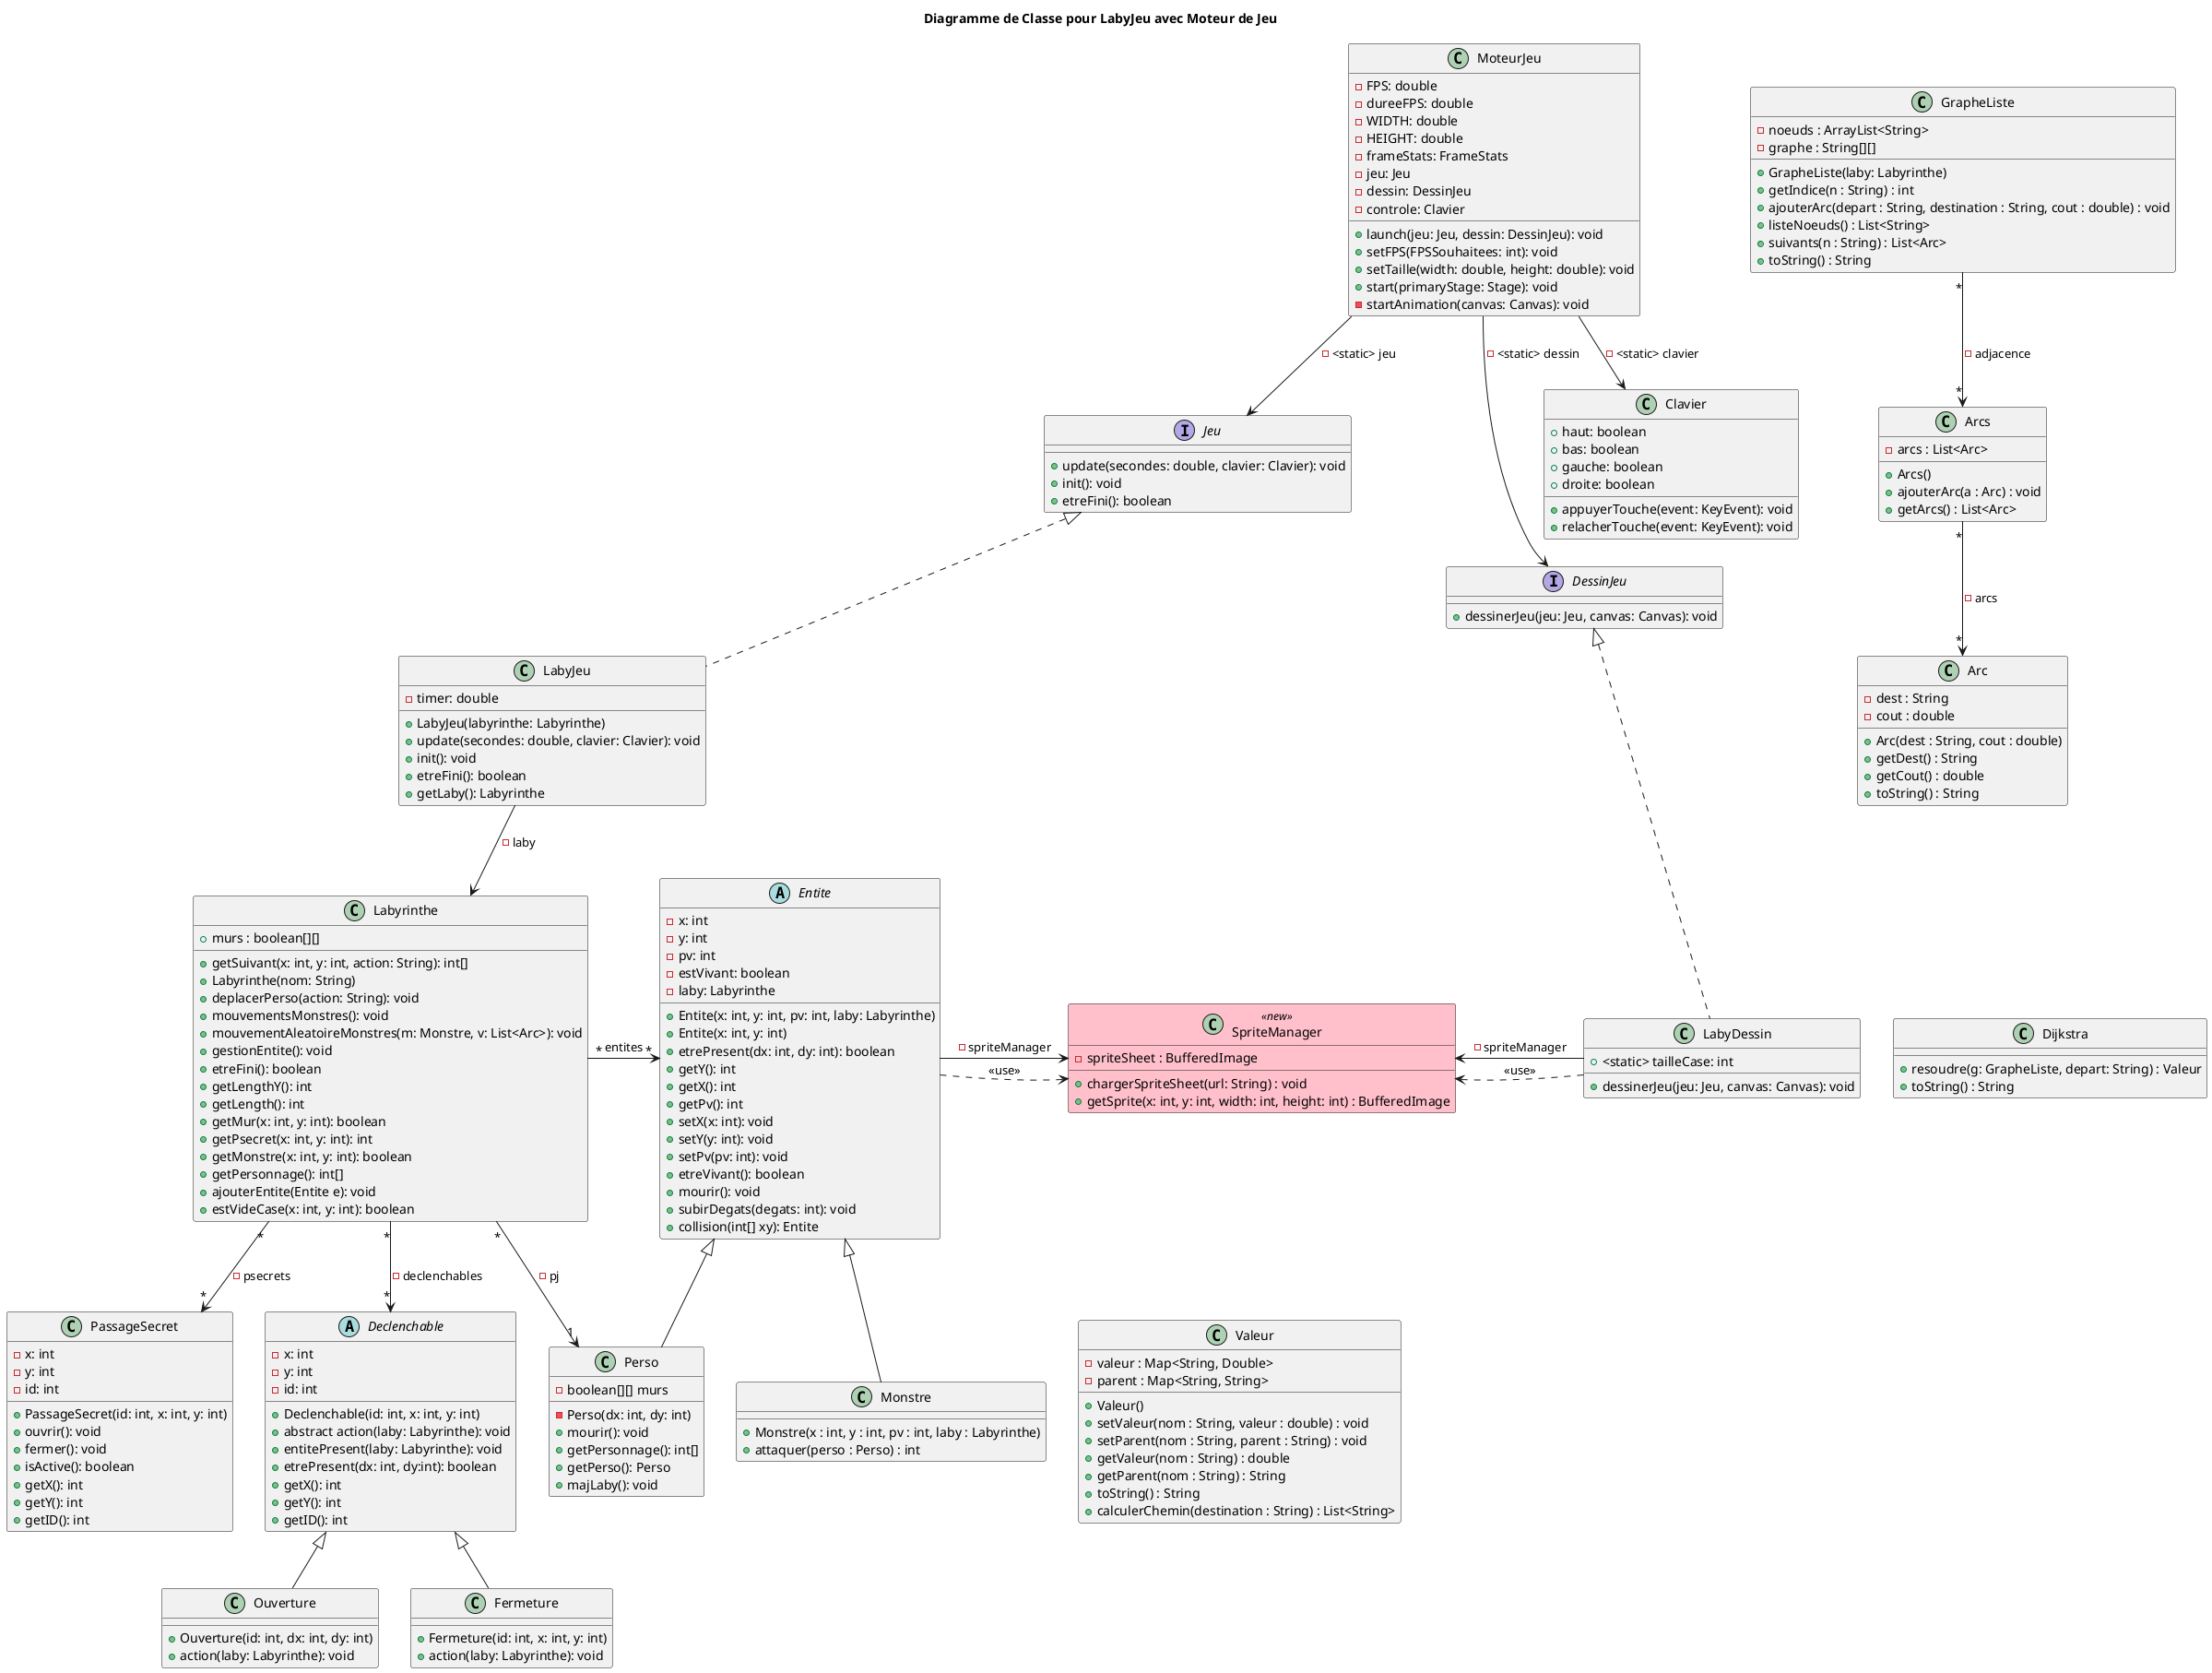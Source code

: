 @startuml
title Diagramme de Classe pour LabyJeu avec Moteur de Jeu

interface Jeu {
    +update(secondes: double, clavier: Clavier): void
    +init(): void
    +etreFini(): boolean
}

class LabyJeu {
    -timer: double

    +LabyJeu(labyrinthe: Labyrinthe)
    +update(secondes: double, clavier: Clavier): void
    +init(): void
    +etreFini(): boolean
    +getLaby(): Labyrinthe
}

interface DessinJeu {
    +dessinerJeu(jeu: Jeu, canvas: Canvas): void
}

class LabyDessin {
    +<static> tailleCase: int
    +dessinerJeu(jeu: Jeu, canvas: Canvas): void
}

class Labyrinthe {
    +murs : boolean[][]


    +getSuivant(x: int, y: int, action: String): int[]
    +Labyrinthe(nom: String)
    +deplacerPerso(action: String): void
    +mouvementsMonstres(): void
    +mouvementAleatoireMonstres(m: Monstre, v: List<Arc>): void
    +gestionEntite(): void
    +etreFini(): boolean
    +getLengthY(): int
    +getLength(): int
    +getMur(x: int, y: int): boolean
    +getPsecret(x: int, y: int): int
    +getMonstre(x: int, y: int): boolean
    +getPersonnage(): int[]
    +ajouterEntite(Entite e): void
    +estVideCase(x: int, y: int): boolean
}

class Clavier {
    +haut: boolean
    +bas: boolean
    +gauche: boolean
    +droite: boolean
    +appuyerTouche(event: KeyEvent): void
    +relacherTouche(event: KeyEvent): void
}

class MoteurJeu {
    -FPS: double
    -dureeFPS: double
    -WIDTH: double
    -HEIGHT: double
    -frameStats: FrameStats
    -jeu: Jeu
    -dessin: DessinJeu
    -controle: Clavier
    +launch(jeu: Jeu, dessin: DessinJeu): void
    +setFPS(FPSSouhaitees: int): void
    +setTaille(width: double, height: double): void
    +start(primaryStage: Stage): void
    -startAnimation(canvas: Canvas): void
}
class Monstre{
    + Monstre(x : int, y : int, pv : int, laby : Labyrinthe)
    + attaquer(perso : Perso) : int
             }
class Perso {
    -boolean[][] murs
    -Perso(dx: int, dy: int)
    +mourir(): void
    +getPersonnage(): int[]
    +getPerso(): Perso
    +majLaby(): void
}

abstract class Declenchable {
    -x: int
    -y: int
    -id: int
    +Declenchable(id: int, x: int, y: int)
    +abstract action(laby: Labyrinthe): void
    +entitePresent(laby: Labyrinthe): void
    +etrePresent(dx: int, dy:int): boolean
    +getX(): int
    +getY(): int
    +getID(): int
}

class PassageSecret{
    -x: int
    -y: int
    -id: int
    +PassageSecret(id: int, x: int, y: int)
    +ouvrir(): void
    +fermer(): void
    +isActive(): boolean
    +getX(): int
    +getY(): int
    +getID(): int
}

class Ouverture{
    +Ouverture(id: int, dx: int, dy: int)
    +action(laby: Labyrinthe): void
}

class Fermeture{
    +Fermeture(id: int, x: int, y: int)
    +action(laby: Labyrinthe): void
}

abstract class Entite{
    -x: int
    -y: int
    -pv: int
    -estVivant: boolean
    -laby: Labyrinthe
    +Entite(x: int, y: int, pv: int, laby: Labyrinthe)
    +Entite(x: int, y: int)
    +etrePresent(dx: int, dy: int): boolean
    +getY(): int
    +getX(): int
    +getPv(): int
    +setX(x: int): void
    +setY(y: int): void
    +setPv(pv: int): void
    +etreVivant(): boolean
    +mourir(): void
    +subirDegats(degats: int): void
    +collision(int[] xy): Entite
}

class Arc{
    - dest : String
    - cout : double

    + Arc(dest : String, cout : double)
    + getDest() : String
    + getCout() : double
    + toString() : String
}
class Arcs{
        - arcs : List<Arc>

        + Arcs()
        + ajouterArc(a : Arc) : void
        + getArcs() : List<Arc>
    }


class Dijkstra{
    +resoudre(g: GrapheListe, depart: String) : Valeur
    +toString() : String
              }
class GrapheListe{
    - noeuds : ArrayList<String>
    - graphe : String[][]

    + GrapheListe(laby: Labyrinthe)
    + getIndice(n : String) : int
    + ajouterArc(depart : String, destination : String, cout : double) : void
    + listeNoeuds() : List<String>
    + suivants(n : String) : List<Arc>
    + toString() : String
                 }

class Valeur{
    - valeur : Map<String, Double>
    - parent : Map<String, String>

    + Valeur()
    + setValeur(nom : String, valeur : double) : void
    + setParent(nom : String, parent : String) : void
    + getValeur(nom : String) : double
    + getParent(nom : String) : String
    + toString() : String
    + calculerChemin(destination : String) : List<String>
            }

    skinparam class {
        BackgroundColor<<new>> Pink
    }
    class SpriteManager <<new>> {
        - spriteSheet : BufferedImage
        + chargerSpriteSheet(url: String) : void
        + getSprite(x: int, y: int, width: int, height: int) : BufferedImage
    }







Jeu <|.. LabyJeu
LabyJeu --> Labyrinthe : -laby
MoteurJeu --> Jeu : -<static> jeu
MoteurJeu --> DessinJeu : -<static> dessin
MoteurJeu --> Clavier : -<static> clavier
DessinJeu <|.. LabyDessin
Labyrinthe "*"-->"1" Perso : -pj
  Labyrinthe "*"-->"*" PassageSecret : -psecrets
Declenchable "*"<-u-"*" Labyrinthe : -declenchables
 Declenchable <|-- Ouverture
 Declenchable <|-- Fermeture

LabyDessin -[hidden]> Dijkstra
Monstre -r[hidden]-> Valeur
'Perso -[hidden]> GrapheListe
GrapheListe "*"-->"*" Arcs : - adjacence
Arcs "*"-->"*" Arc : - arcs
Perso -u-|> Entite
Monstre -u-|> Entite

Labyrinthe "*"-> "*" Entite : entites

'Ajout du SpriteManager
Entite ..> SpriteManager : <<use>>
LabyDessin ..> SpriteManager : <<use>>

LabyDessin -> SpriteManager : -spriteManager
Entite -> SpriteManager : -spriteManager
SpriteManager -[hidden]-> LabyDessin



@enduml